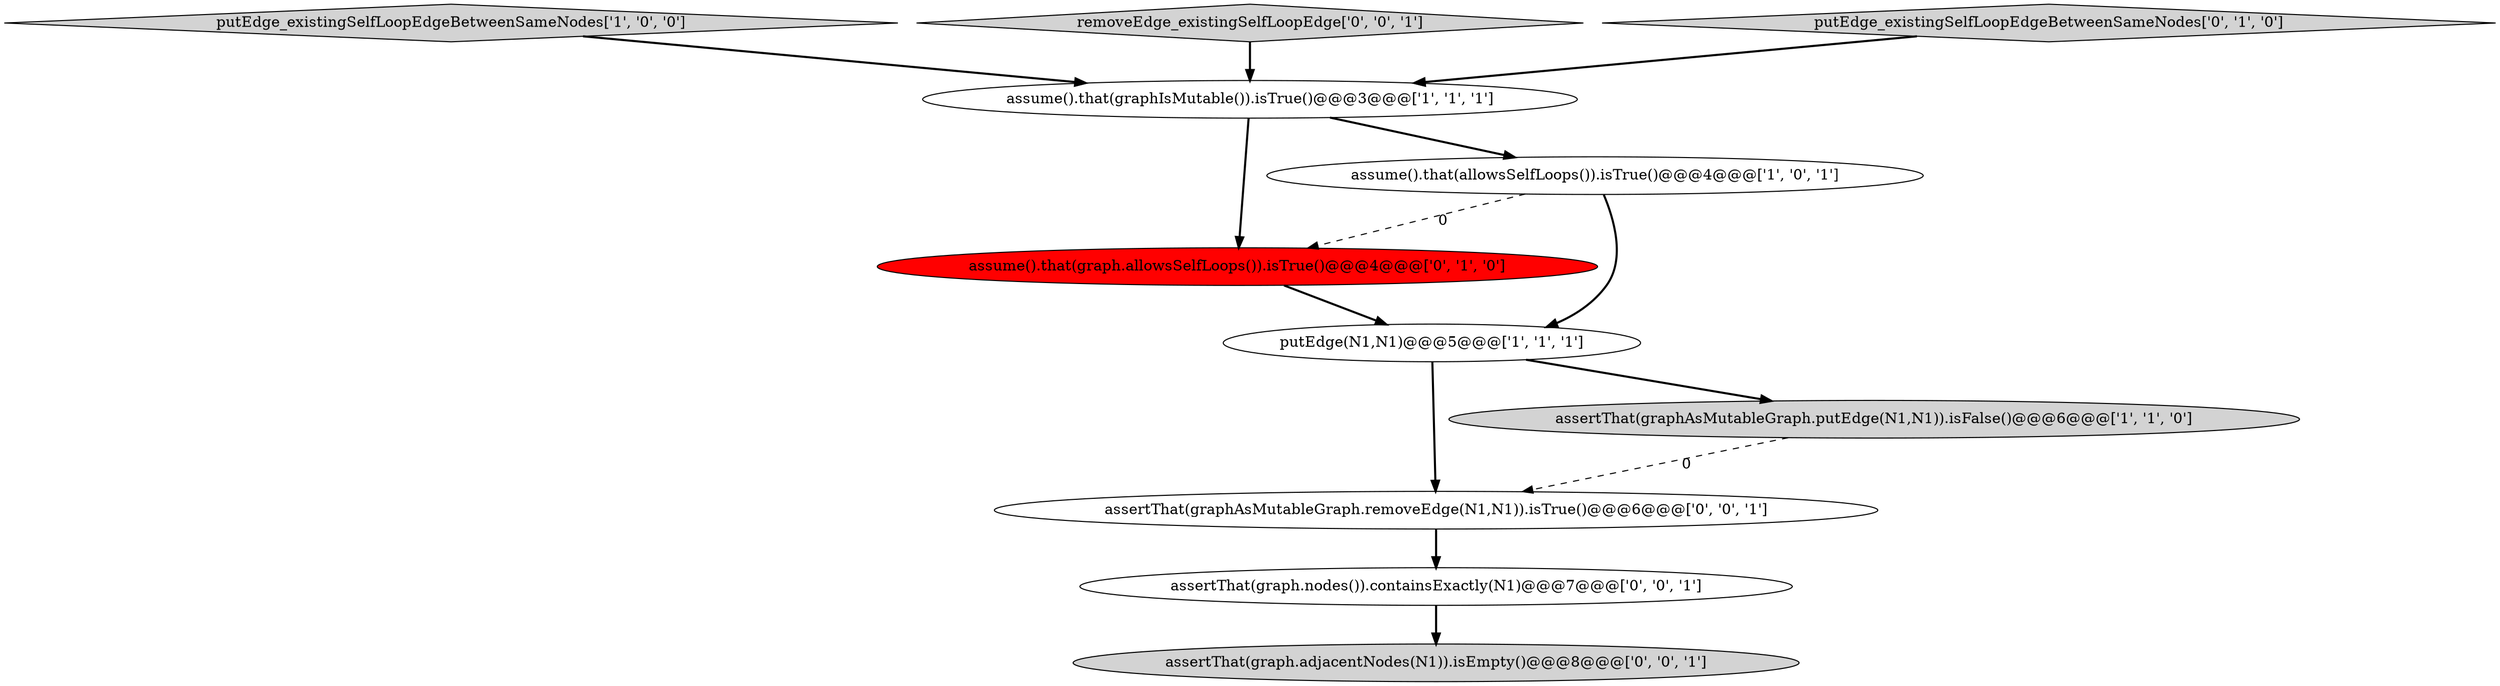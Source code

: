 digraph {
5 [style = filled, label = "assume().that(graph.allowsSelfLoops()).isTrue()@@@4@@@['0', '1', '0']", fillcolor = red, shape = ellipse image = "AAA1AAABBB2BBB"];
2 [style = filled, label = "assume().that(allowsSelfLoops()).isTrue()@@@4@@@['1', '0', '1']", fillcolor = white, shape = ellipse image = "AAA0AAABBB1BBB"];
1 [style = filled, label = "assume().that(graphIsMutable()).isTrue()@@@3@@@['1', '1', '1']", fillcolor = white, shape = ellipse image = "AAA0AAABBB1BBB"];
7 [style = filled, label = "assertThat(graphAsMutableGraph.removeEdge(N1,N1)).isTrue()@@@6@@@['0', '0', '1']", fillcolor = white, shape = ellipse image = "AAA0AAABBB3BBB"];
3 [style = filled, label = "assertThat(graphAsMutableGraph.putEdge(N1,N1)).isFalse()@@@6@@@['1', '1', '0']", fillcolor = lightgray, shape = ellipse image = "AAA0AAABBB1BBB"];
9 [style = filled, label = "assertThat(graph.nodes()).containsExactly(N1)@@@7@@@['0', '0', '1']", fillcolor = white, shape = ellipse image = "AAA0AAABBB3BBB"];
10 [style = filled, label = "assertThat(graph.adjacentNodes(N1)).isEmpty()@@@8@@@['0', '0', '1']", fillcolor = lightgray, shape = ellipse image = "AAA0AAABBB3BBB"];
4 [style = filled, label = "putEdge(N1,N1)@@@5@@@['1', '1', '1']", fillcolor = white, shape = ellipse image = "AAA0AAABBB1BBB"];
0 [style = filled, label = "putEdge_existingSelfLoopEdgeBetweenSameNodes['1', '0', '0']", fillcolor = lightgray, shape = diamond image = "AAA0AAABBB1BBB"];
8 [style = filled, label = "removeEdge_existingSelfLoopEdge['0', '0', '1']", fillcolor = lightgray, shape = diamond image = "AAA0AAABBB3BBB"];
6 [style = filled, label = "putEdge_existingSelfLoopEdgeBetweenSameNodes['0', '1', '0']", fillcolor = lightgray, shape = diamond image = "AAA0AAABBB2BBB"];
1->5 [style = bold, label=""];
7->9 [style = bold, label=""];
8->1 [style = bold, label=""];
6->1 [style = bold, label=""];
4->3 [style = bold, label=""];
2->5 [style = dashed, label="0"];
1->2 [style = bold, label=""];
9->10 [style = bold, label=""];
2->4 [style = bold, label=""];
3->7 [style = dashed, label="0"];
0->1 [style = bold, label=""];
4->7 [style = bold, label=""];
5->4 [style = bold, label=""];
}
